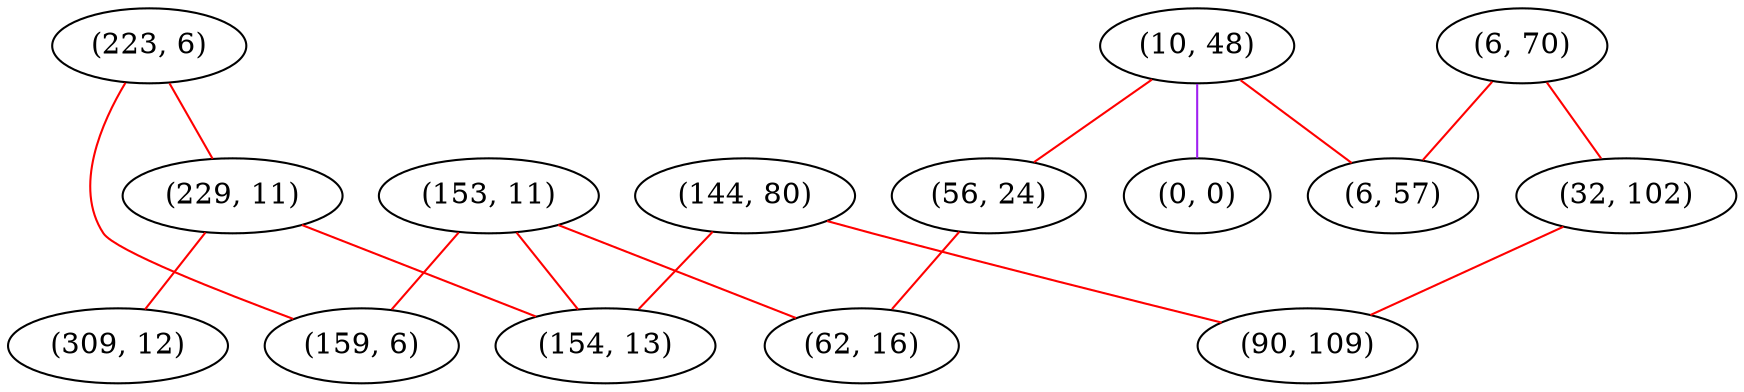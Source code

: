 graph "" {
"(223, 6)";
"(153, 11)";
"(229, 11)";
"(10, 48)";
"(6, 70)";
"(159, 6)";
"(0, 0)";
"(32, 102)";
"(6, 57)";
"(144, 80)";
"(90, 109)";
"(309, 12)";
"(56, 24)";
"(154, 13)";
"(62, 16)";
"(223, 6)" -- "(159, 6)"  [color=red, key=0, weight=1];
"(223, 6)" -- "(229, 11)"  [color=red, key=0, weight=1];
"(153, 11)" -- "(159, 6)"  [color=red, key=0, weight=1];
"(153, 11)" -- "(154, 13)"  [color=red, key=0, weight=1];
"(153, 11)" -- "(62, 16)"  [color=red, key=0, weight=1];
"(229, 11)" -- "(309, 12)"  [color=red, key=0, weight=1];
"(229, 11)" -- "(154, 13)"  [color=red, key=0, weight=1];
"(10, 48)" -- "(6, 57)"  [color=red, key=0, weight=1];
"(10, 48)" -- "(56, 24)"  [color=red, key=0, weight=1];
"(10, 48)" -- "(0, 0)"  [color=purple, key=0, weight=4];
"(6, 70)" -- "(32, 102)"  [color=red, key=0, weight=1];
"(6, 70)" -- "(6, 57)"  [color=red, key=0, weight=1];
"(32, 102)" -- "(90, 109)"  [color=red, key=0, weight=1];
"(144, 80)" -- "(154, 13)"  [color=red, key=0, weight=1];
"(144, 80)" -- "(90, 109)"  [color=red, key=0, weight=1];
"(56, 24)" -- "(62, 16)"  [color=red, key=0, weight=1];
}
